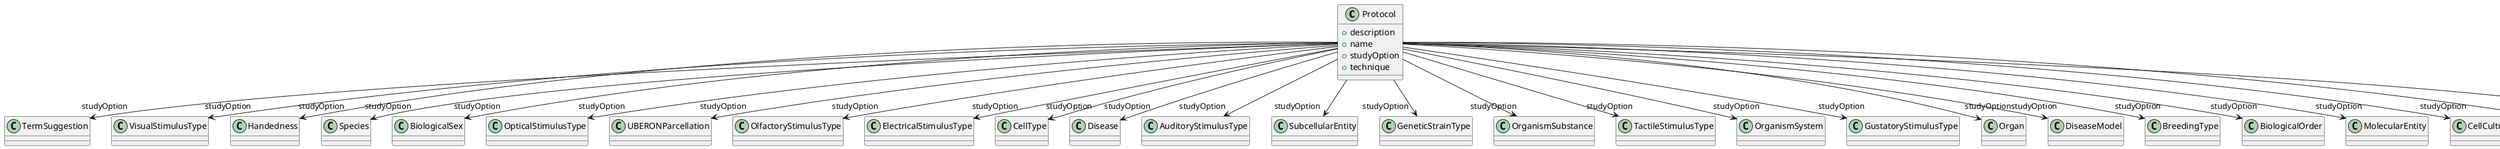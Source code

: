 @startuml
class Protocol {
+description
+name
+studyOption
+technique

}
Protocol -d-> "studyOption" TermSuggestion
Protocol -d-> "studyOption" VisualStimulusType
Protocol -d-> "studyOption" Handedness
Protocol -d-> "studyOption" Species
Protocol -d-> "studyOption" BiologicalSex
Protocol -d-> "studyOption" OpticalStimulusType
Protocol -d-> "studyOption" UBERONParcellation
Protocol -d-> "studyOption" OlfactoryStimulusType
Protocol -d-> "studyOption" ElectricalStimulusType
Protocol -d-> "studyOption" CellType
Protocol -d-> "studyOption" Disease
Protocol -d-> "studyOption" AuditoryStimulusType
Protocol -d-> "studyOption" SubcellularEntity
Protocol -d-> "studyOption" GeneticStrainType
Protocol -d-> "studyOption" OrganismSubstance
Protocol -d-> "studyOption" TactileStimulusType
Protocol -d-> "studyOption" OrganismSystem
Protocol -d-> "studyOption" GustatoryStimulusType
Protocol -d-> "studyOption" Organ
Protocol -d-> "studyOption" DiseaseModel
Protocol -d-> "studyOption" BreedingType
Protocol -d-> "studyOption" BiologicalOrder
Protocol -d-> "studyOption" MolecularEntity
Protocol -d-> "studyOption" CellCultureType
Protocol -d-> "studyOption" AnatomicalEntity
Protocol -d-> "technique" Technique

@enduml